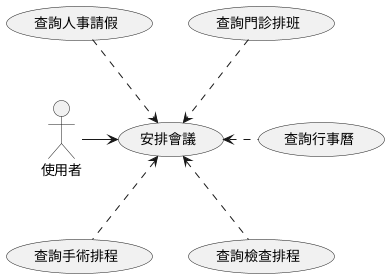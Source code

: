 @startuml

:使用者: -> (安排會議)
(安排會議) <.up. (查詢門診排班)
(安排會議) <.up. (查詢人事請假)
(安排會議) <.right. (查詢行事曆)
(安排會議) <.down. (查詢手術排程)
(安排會議) <.down. (查詢檢查排程)

@enduml